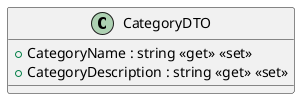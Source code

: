 @startuml
class CategoryDTO {
    + CategoryName : string <<get>> <<set>>
    + CategoryDescription : string <<get>> <<set>>
}
@enduml

